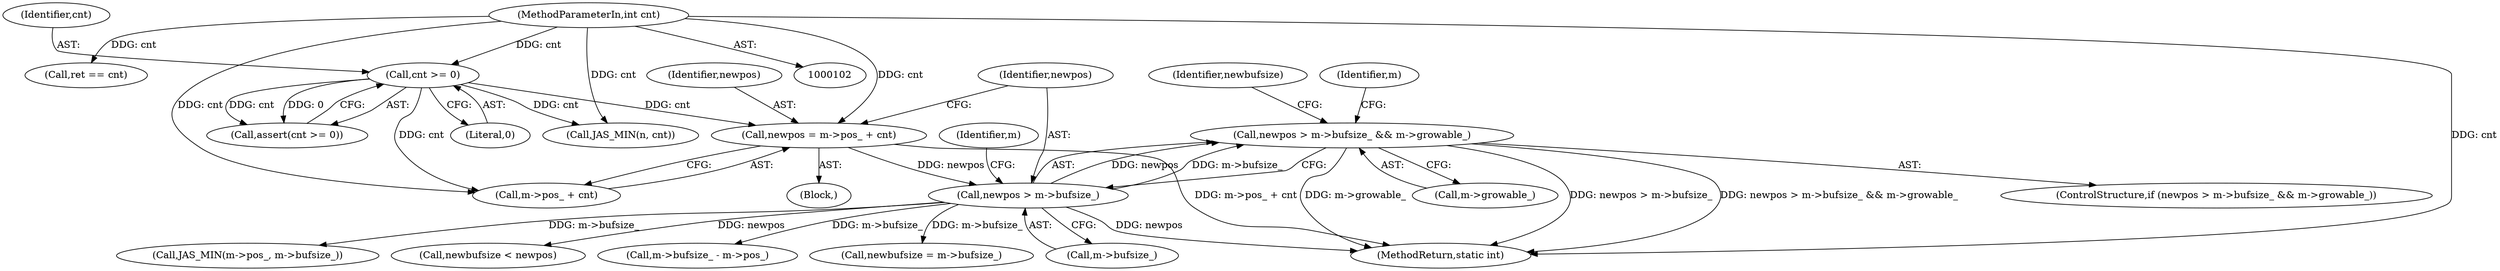 digraph "0_jasper_634ce8e8a5accc0fa05dd2c20d42b4749d4b2735_7@pointer" {
"1000140" [label="(Call,newpos > m->bufsize_ && m->growable_)"];
"1000141" [label="(Call,newpos > m->bufsize_)"];
"1000132" [label="(Call,newpos = m->pos_ + cnt)"];
"1000120" [label="(Call,cnt >= 0)"];
"1000105" [label="(MethodParameterIn,int cnt)"];
"1000290" [label="(Call,ret == cnt)"];
"1000187" [label="(Identifier,m)"];
"1000105" [label="(MethodParameterIn,int cnt)"];
"1000249" [label="(Call,JAS_MIN(n, cnt))"];
"1000146" [label="(Call,m->growable_)"];
"1000140" [label="(Call,newpos > m->bufsize_ && m->growable_)"];
"1000142" [label="(Identifier,newpos)"];
"1000240" [label="(Call,m->bufsize_ - m->pos_)"];
"1000119" [label="(Call,assert(cnt >= 0))"];
"1000150" [label="(Call,newbufsize = m->bufsize_)"];
"1000122" [label="(Literal,0)"];
"1000295" [label="(MethodReturn,static int)"];
"1000143" [label="(Call,m->bufsize_)"];
"1000147" [label="(Identifier,m)"];
"1000134" [label="(Call,m->pos_ + cnt)"];
"1000132" [label="(Call,newpos = m->pos_ + cnt)"];
"1000196" [label="(Call,JAS_MIN(m->pos_, m->bufsize_))"];
"1000106" [label="(Block,)"];
"1000120" [label="(Call,cnt >= 0)"];
"1000156" [label="(Call,newbufsize < newpos)"];
"1000151" [label="(Identifier,newbufsize)"];
"1000141" [label="(Call,newpos > m->bufsize_)"];
"1000133" [label="(Identifier,newpos)"];
"1000139" [label="(ControlStructure,if (newpos > m->bufsize_ && m->growable_))"];
"1000121" [label="(Identifier,cnt)"];
"1000140" -> "1000139"  [label="AST: "];
"1000140" -> "1000141"  [label="CFG: "];
"1000140" -> "1000146"  [label="CFG: "];
"1000141" -> "1000140"  [label="AST: "];
"1000146" -> "1000140"  [label="AST: "];
"1000151" -> "1000140"  [label="CFG: "];
"1000187" -> "1000140"  [label="CFG: "];
"1000140" -> "1000295"  [label="DDG: newpos > m->bufsize_"];
"1000140" -> "1000295"  [label="DDG: newpos > m->bufsize_ && m->growable_"];
"1000140" -> "1000295"  [label="DDG: m->growable_"];
"1000141" -> "1000140"  [label="DDG: newpos"];
"1000141" -> "1000140"  [label="DDG: m->bufsize_"];
"1000141" -> "1000143"  [label="CFG: "];
"1000142" -> "1000141"  [label="AST: "];
"1000143" -> "1000141"  [label="AST: "];
"1000147" -> "1000141"  [label="CFG: "];
"1000141" -> "1000295"  [label="DDG: newpos"];
"1000132" -> "1000141"  [label="DDG: newpos"];
"1000141" -> "1000150"  [label="DDG: m->bufsize_"];
"1000141" -> "1000156"  [label="DDG: newpos"];
"1000141" -> "1000196"  [label="DDG: m->bufsize_"];
"1000141" -> "1000240"  [label="DDG: m->bufsize_"];
"1000132" -> "1000106"  [label="AST: "];
"1000132" -> "1000134"  [label="CFG: "];
"1000133" -> "1000132"  [label="AST: "];
"1000134" -> "1000132"  [label="AST: "];
"1000142" -> "1000132"  [label="CFG: "];
"1000132" -> "1000295"  [label="DDG: m->pos_ + cnt"];
"1000120" -> "1000132"  [label="DDG: cnt"];
"1000105" -> "1000132"  [label="DDG: cnt"];
"1000120" -> "1000119"  [label="AST: "];
"1000120" -> "1000122"  [label="CFG: "];
"1000121" -> "1000120"  [label="AST: "];
"1000122" -> "1000120"  [label="AST: "];
"1000119" -> "1000120"  [label="CFG: "];
"1000120" -> "1000119"  [label="DDG: cnt"];
"1000120" -> "1000119"  [label="DDG: 0"];
"1000105" -> "1000120"  [label="DDG: cnt"];
"1000120" -> "1000134"  [label="DDG: cnt"];
"1000120" -> "1000249"  [label="DDG: cnt"];
"1000105" -> "1000102"  [label="AST: "];
"1000105" -> "1000295"  [label="DDG: cnt"];
"1000105" -> "1000134"  [label="DDG: cnt"];
"1000105" -> "1000249"  [label="DDG: cnt"];
"1000105" -> "1000290"  [label="DDG: cnt"];
}
